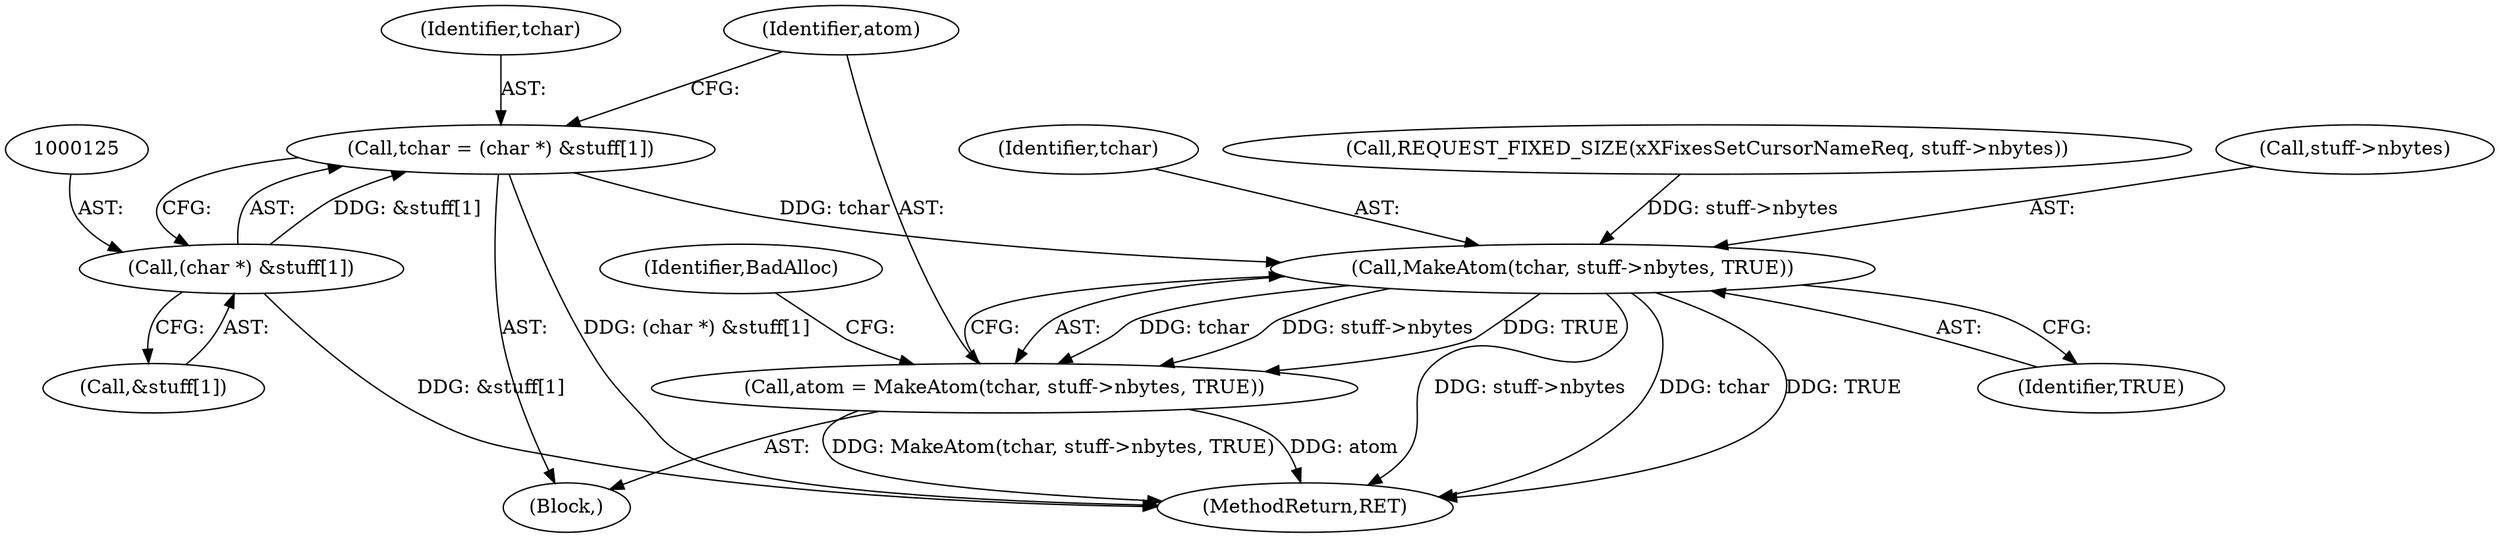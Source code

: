 digraph "0_xserver_55caa8b08c84af2b50fbc936cf334a5a93dd7db5@pointer" {
"1000122" [label="(Call,tchar = (char *) &stuff[1])"];
"1000124" [label="(Call,(char *) &stuff[1])"];
"1000132" [label="(Call,MakeAtom(tchar, stuff->nbytes, TRUE))"];
"1000130" [label="(Call,atom = MakeAtom(tchar, stuff->nbytes, TRUE))"];
"1000102" [label="(Block,)"];
"1000130" [label="(Call,atom = MakeAtom(tchar, stuff->nbytes, TRUE))"];
"1000133" [label="(Identifier,tchar)"];
"1000132" [label="(Call,MakeAtom(tchar, stuff->nbytes, TRUE))"];
"1000124" [label="(Call,(char *) &stuff[1])"];
"1000122" [label="(Call,tchar = (char *) &stuff[1])"];
"1000137" [label="(Identifier,TRUE)"];
"1000147" [label="(MethodReturn,RET)"];
"1000110" [label="(Call,REQUEST_FIXED_SIZE(xXFixesSetCursorNameReq, stuff->nbytes))"];
"1000131" [label="(Identifier,atom)"];
"1000126" [label="(Call,&stuff[1])"];
"1000139" [label="(Identifier,BadAlloc)"];
"1000134" [label="(Call,stuff->nbytes)"];
"1000123" [label="(Identifier,tchar)"];
"1000122" -> "1000102"  [label="AST: "];
"1000122" -> "1000124"  [label="CFG: "];
"1000123" -> "1000122"  [label="AST: "];
"1000124" -> "1000122"  [label="AST: "];
"1000131" -> "1000122"  [label="CFG: "];
"1000122" -> "1000147"  [label="DDG: (char *) &stuff[1]"];
"1000124" -> "1000122"  [label="DDG: &stuff[1]"];
"1000122" -> "1000132"  [label="DDG: tchar"];
"1000124" -> "1000126"  [label="CFG: "];
"1000125" -> "1000124"  [label="AST: "];
"1000126" -> "1000124"  [label="AST: "];
"1000124" -> "1000147"  [label="DDG: &stuff[1]"];
"1000132" -> "1000130"  [label="AST: "];
"1000132" -> "1000137"  [label="CFG: "];
"1000133" -> "1000132"  [label="AST: "];
"1000134" -> "1000132"  [label="AST: "];
"1000137" -> "1000132"  [label="AST: "];
"1000130" -> "1000132"  [label="CFG: "];
"1000132" -> "1000147"  [label="DDG: tchar"];
"1000132" -> "1000147"  [label="DDG: TRUE"];
"1000132" -> "1000147"  [label="DDG: stuff->nbytes"];
"1000132" -> "1000130"  [label="DDG: tchar"];
"1000132" -> "1000130"  [label="DDG: stuff->nbytes"];
"1000132" -> "1000130"  [label="DDG: TRUE"];
"1000110" -> "1000132"  [label="DDG: stuff->nbytes"];
"1000130" -> "1000102"  [label="AST: "];
"1000131" -> "1000130"  [label="AST: "];
"1000139" -> "1000130"  [label="CFG: "];
"1000130" -> "1000147"  [label="DDG: MakeAtom(tchar, stuff->nbytes, TRUE)"];
"1000130" -> "1000147"  [label="DDG: atom"];
}
